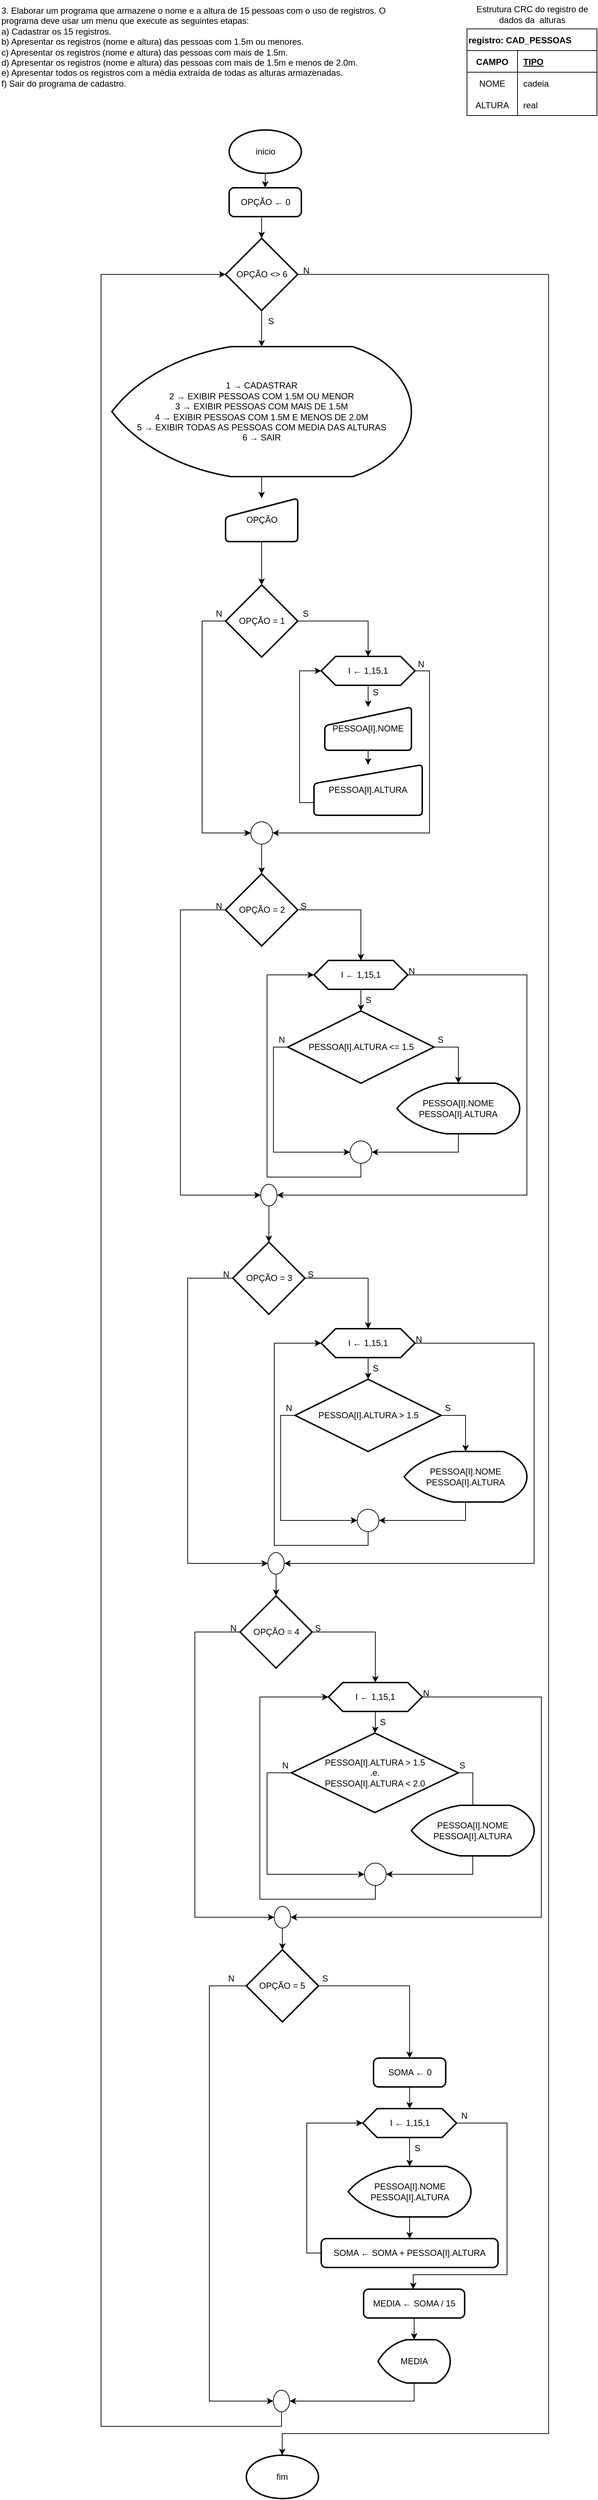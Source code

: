 <mxfile version="20.0.3"><diagram id="LJ9SAb0dNBI83WaKkTqZ" name="Página-1"><mxGraphModel dx="1262" dy="675" grid="1" gridSize="10" guides="1" tooltips="1" connect="1" arrows="1" fold="1" page="1" pageScale="1" pageWidth="827" pageHeight="1169" math="1" shadow="0"><root><mxCell id="0"/><mxCell id="1" parent="0"/><mxCell id="teIxPGMPW0-w3DGGr-jx-31" value="registro: CAD_PESSOAS" style="shape=table;startSize=30;container=1;collapsible=1;childLayout=tableLayout;fixedRows=1;rowLines=0;fontStyle=1;align=left;resizeLast=1;" parent="1" vertex="1"><mxGeometry x="647" y="40" width="180" height="120" as="geometry"/></mxCell><mxCell id="teIxPGMPW0-w3DGGr-jx-32" value="" style="shape=tableRow;horizontal=0;startSize=0;swimlaneHead=0;swimlaneBody=0;fillColor=none;collapsible=0;dropTarget=0;points=[[0,0.5],[1,0.5]];portConstraint=eastwest;top=0;left=0;right=0;bottom=1;" parent="teIxPGMPW0-w3DGGr-jx-31" vertex="1"><mxGeometry y="30" width="180" height="30" as="geometry"/></mxCell><mxCell id="teIxPGMPW0-w3DGGr-jx-33" value="CAMPO" style="shape=partialRectangle;connectable=0;fillColor=none;top=0;left=0;bottom=0;right=0;fontStyle=1;overflow=hidden;" parent="teIxPGMPW0-w3DGGr-jx-32" vertex="1"><mxGeometry width="70" height="30" as="geometry"><mxRectangle width="70" height="30" as="alternateBounds"/></mxGeometry></mxCell><mxCell id="teIxPGMPW0-w3DGGr-jx-34" value="TIPO" style="shape=partialRectangle;connectable=0;fillColor=none;top=0;left=0;bottom=0;right=0;align=left;spacingLeft=6;fontStyle=5;overflow=hidden;" parent="teIxPGMPW0-w3DGGr-jx-32" vertex="1"><mxGeometry x="70" width="110" height="30" as="geometry"><mxRectangle width="110" height="30" as="alternateBounds"/></mxGeometry></mxCell><mxCell id="teIxPGMPW0-w3DGGr-jx-35" value="" style="shape=tableRow;horizontal=0;startSize=0;swimlaneHead=0;swimlaneBody=0;fillColor=none;collapsible=0;dropTarget=0;points=[[0,0.5],[1,0.5]];portConstraint=eastwest;top=0;left=0;right=0;bottom=0;" parent="teIxPGMPW0-w3DGGr-jx-31" vertex="1"><mxGeometry y="60" width="180" height="30" as="geometry"/></mxCell><mxCell id="teIxPGMPW0-w3DGGr-jx-36" value="NOME" style="shape=partialRectangle;connectable=0;fillColor=none;top=0;left=0;bottom=0;right=0;editable=1;overflow=hidden;" parent="teIxPGMPW0-w3DGGr-jx-35" vertex="1"><mxGeometry width="70" height="30" as="geometry"><mxRectangle width="70" height="30" as="alternateBounds"/></mxGeometry></mxCell><mxCell id="teIxPGMPW0-w3DGGr-jx-37" value="cadeia" style="shape=partialRectangle;connectable=0;fillColor=none;top=0;left=0;bottom=0;right=0;align=left;spacingLeft=6;overflow=hidden;" parent="teIxPGMPW0-w3DGGr-jx-35" vertex="1"><mxGeometry x="70" width="110" height="30" as="geometry"><mxRectangle width="110" height="30" as="alternateBounds"/></mxGeometry></mxCell><mxCell id="teIxPGMPW0-w3DGGr-jx-38" value="" style="shape=tableRow;horizontal=0;startSize=0;swimlaneHead=0;swimlaneBody=0;fillColor=none;collapsible=0;dropTarget=0;points=[[0,0.5],[1,0.5]];portConstraint=eastwest;top=0;left=0;right=0;bottom=0;" parent="teIxPGMPW0-w3DGGr-jx-31" vertex="1"><mxGeometry y="90" width="180" height="30" as="geometry"/></mxCell><mxCell id="teIxPGMPW0-w3DGGr-jx-39" value="ALTURA" style="shape=partialRectangle;connectable=0;fillColor=none;top=0;left=0;bottom=0;right=0;editable=1;overflow=hidden;" parent="teIxPGMPW0-w3DGGr-jx-38" vertex="1"><mxGeometry width="70" height="30" as="geometry"><mxRectangle width="70" height="30" as="alternateBounds"/></mxGeometry></mxCell><mxCell id="teIxPGMPW0-w3DGGr-jx-40" value="real" style="shape=partialRectangle;connectable=0;fillColor=none;top=0;left=0;bottom=0;right=0;align=left;spacingLeft=6;overflow=hidden;" parent="teIxPGMPW0-w3DGGr-jx-38" vertex="1"><mxGeometry x="70" width="110" height="30" as="geometry"><mxRectangle width="110" height="30" as="alternateBounds"/></mxGeometry></mxCell><mxCell id="teIxPGMPW0-w3DGGr-jx-44" value="3. Elaborar um programa que armazene o nome e a altura de 15 pessoas com o uso de registros. O&lt;br&gt;programa deve usar um menu que execute as seguintes etapas:&lt;br&gt;a) Cadastrar os 15 registros.&lt;br&gt;b) Apresentar os registros (nome e altura) das pessoas com 1.5m ou menores.&lt;br&gt;c) Apresentar os registros (nome e altura) das pessoas com mais de 1.5m.&lt;br&gt;d) Apresentar os registros (nome e altura) das pessoas com mais de 1.5m e menos de 2.0m.&lt;br&gt;e) Apresentar todos os registros com a média extraída de todas as alturas armazenadas.&lt;br&gt;f) Sair do programa de cadastro." style="text;html=1;align=left;verticalAlign=middle;resizable=0;points=[];autosize=1;strokeColor=none;fillColor=none;" parent="1" vertex="1"><mxGeometry width="550" height="130" as="geometry"/></mxCell><mxCell id="teIxPGMPW0-w3DGGr-jx-45" value="fim" style="strokeWidth=2;html=1;shape=mxgraph.flowchart.start_1;whiteSpace=wrap;" parent="1" vertex="1"><mxGeometry x="341.25" y="3400" width="100" height="60" as="geometry"/></mxCell><mxCell id="teIxPGMPW0-w3DGGr-jx-133" value="" style="edgeStyle=orthogonalEdgeStyle;rounded=0;orthogonalLoop=1;jettySize=auto;html=1;" parent="1" source="teIxPGMPW0-w3DGGr-jx-46" target="teIxPGMPW0-w3DGGr-jx-132" edge="1"><mxGeometry relative="1" as="geometry"/></mxCell><mxCell id="teIxPGMPW0-w3DGGr-jx-46" value="inicio" style="strokeWidth=2;html=1;shape=mxgraph.flowchart.start_1;whiteSpace=wrap;" parent="1" vertex="1"><mxGeometry x="317.5" y="180" width="100" height="60" as="geometry"/></mxCell><mxCell id="teIxPGMPW0-w3DGGr-jx-50" value="" style="edgeStyle=orthogonalEdgeStyle;rounded=0;orthogonalLoop=1;jettySize=auto;html=1;" parent="1" source="teIxPGMPW0-w3DGGr-jx-47" target="teIxPGMPW0-w3DGGr-jx-49" edge="1"><mxGeometry relative="1" as="geometry"/></mxCell><mxCell id="teIxPGMPW0-w3DGGr-jx-145" style="edgeStyle=orthogonalEdgeStyle;rounded=0;orthogonalLoop=1;jettySize=auto;html=1;exitX=1;exitY=0.5;exitDx=0;exitDy=0;entryX=1;entryY=0.5;entryDx=0;entryDy=0;entryPerimeter=0;" parent="1" source="teIxPGMPW0-w3DGGr-jx-47" target="teIxPGMPW0-w3DGGr-jx-144" edge="1"><mxGeometry relative="1" as="geometry"/></mxCell><mxCell id="teIxPGMPW0-w3DGGr-jx-47" value="I ← 1,15,1" style="shape=hexagon;perimeter=hexagonPerimeter2;whiteSpace=wrap;html=1;fixedSize=1;strokeWidth=2;" parent="1" vertex="1"><mxGeometry x="445" y="909" width="130" height="40" as="geometry"/></mxCell><mxCell id="teIxPGMPW0-w3DGGr-jx-54" value="" style="edgeStyle=orthogonalEdgeStyle;rounded=0;orthogonalLoop=1;jettySize=auto;html=1;" parent="1" source="teIxPGMPW0-w3DGGr-jx-49" target="teIxPGMPW0-w3DGGr-jx-53" edge="1"><mxGeometry relative="1" as="geometry"/></mxCell><mxCell id="teIxPGMPW0-w3DGGr-jx-49" value="PESSOA[I].NOME" style="html=1;strokeWidth=2;shape=manualInput;whiteSpace=wrap;rounded=1;size=26;arcSize=11;" parent="1" vertex="1"><mxGeometry x="450" y="979" width="120" height="60" as="geometry"/></mxCell><mxCell id="teIxPGMPW0-w3DGGr-jx-51" value="S" style="text;html=1;align=center;verticalAlign=middle;resizable=0;points=[];autosize=1;strokeColor=none;fillColor=none;" parent="1" vertex="1"><mxGeometry x="505" y="944" width="30" height="30" as="geometry"/></mxCell><mxCell id="teIxPGMPW0-w3DGGr-jx-52" value="&lt;span class=&quot;fontstyle0&quot;&gt;Estrutura CRC do registro de&lt;br&gt;dados da&lt;/span&gt;&amp;nbsp; alturas" style="text;html=1;align=center;verticalAlign=middle;resizable=0;points=[];autosize=1;strokeColor=none;fillColor=none;" parent="1" vertex="1"><mxGeometry x="647" width="180" height="40" as="geometry"/></mxCell><mxCell id="lU_Yyd9kSBHqu7ctKC-S-3" style="edgeStyle=orthogonalEdgeStyle;rounded=0;orthogonalLoop=1;jettySize=auto;html=1;exitX=0;exitY=0.75;exitDx=0;exitDy=0;entryX=0;entryY=0.5;entryDx=0;entryDy=0;" parent="1" source="teIxPGMPW0-w3DGGr-jx-53" target="teIxPGMPW0-w3DGGr-jx-47" edge="1"><mxGeometry relative="1" as="geometry"/></mxCell><mxCell id="teIxPGMPW0-w3DGGr-jx-53" value="PESSOA[I].ALTURA" style="html=1;strokeWidth=2;shape=manualInput;whiteSpace=wrap;rounded=1;size=26;arcSize=11;" parent="1" vertex="1"><mxGeometry x="435" y="1059" width="150" height="70" as="geometry"/></mxCell><mxCell id="2sQ_vGjfRkfGGrrOUuY--8" style="edgeStyle=orthogonalEdgeStyle;rounded=0;orthogonalLoop=1;jettySize=auto;html=1;exitX=0.5;exitY=1;exitDx=0;exitDy=0;entryX=0.5;entryY=0;entryDx=0;entryDy=0;entryPerimeter=0;" parent="1" source="teIxPGMPW0-w3DGGr-jx-132" target="teIxPGMPW0-w3DGGr-jx-136" edge="1"><mxGeometry relative="1" as="geometry"/></mxCell><mxCell id="teIxPGMPW0-w3DGGr-jx-132" value="OPÇÃO ← 0" style="rounded=1;whiteSpace=wrap;html=1;absoluteArcSize=1;arcSize=14;strokeWidth=2;" parent="1" vertex="1"><mxGeometry x="317.5" y="260" width="100" height="40" as="geometry"/></mxCell><mxCell id="lU_Yyd9kSBHqu7ctKC-S-1" value="" style="edgeStyle=orthogonalEdgeStyle;rounded=0;orthogonalLoop=1;jettySize=auto;html=1;" parent="1" source="teIxPGMPW0-w3DGGr-jx-136" target="2sQ_vGjfRkfGGrrOUuY--1" edge="1"><mxGeometry relative="1" as="geometry"/></mxCell><mxCell id="lU_Yyd9kSBHqu7ctKC-S-96" style="edgeStyle=orthogonalEdgeStyle;rounded=0;orthogonalLoop=1;jettySize=auto;html=1;exitX=1;exitY=0.5;exitDx=0;exitDy=0;exitPerimeter=0;" parent="1" source="teIxPGMPW0-w3DGGr-jx-136" target="teIxPGMPW0-w3DGGr-jx-45" edge="1"><mxGeometry relative="1" as="geometry"><Array as="points"><mxPoint x="760" y="380"/><mxPoint x="760" y="3370"/><mxPoint x="391" y="3370"/></Array></mxGeometry></mxCell><mxCell id="teIxPGMPW0-w3DGGr-jx-136" value="OPÇÃO &amp;lt;&amp;gt; 6" style="strokeWidth=2;html=1;shape=mxgraph.flowchart.decision;whiteSpace=wrap;" parent="1" vertex="1"><mxGeometry x="312.5" y="330" width="100" height="100" as="geometry"/></mxCell><mxCell id="teIxPGMPW0-w3DGGr-jx-143" style="edgeStyle=orthogonalEdgeStyle;rounded=0;orthogonalLoop=1;jettySize=auto;html=1;exitX=1;exitY=0.5;exitDx=0;exitDy=0;exitPerimeter=0;entryX=0.5;entryY=0;entryDx=0;entryDy=0;" parent="1" source="teIxPGMPW0-w3DGGr-jx-138" target="teIxPGMPW0-w3DGGr-jx-47" edge="1"><mxGeometry relative="1" as="geometry"/></mxCell><mxCell id="teIxPGMPW0-w3DGGr-jx-146" style="edgeStyle=orthogonalEdgeStyle;rounded=0;orthogonalLoop=1;jettySize=auto;html=1;exitX=0;exitY=0.5;exitDx=0;exitDy=0;exitPerimeter=0;entryX=0;entryY=0.5;entryDx=0;entryDy=0;entryPerimeter=0;" parent="1" source="teIxPGMPW0-w3DGGr-jx-138" target="teIxPGMPW0-w3DGGr-jx-144" edge="1"><mxGeometry relative="1" as="geometry"><Array as="points"><mxPoint x="280" y="860"/><mxPoint x="280" y="1154"/></Array></mxGeometry></mxCell><mxCell id="teIxPGMPW0-w3DGGr-jx-138" value="OPÇÃO = 1" style="strokeWidth=2;html=1;shape=mxgraph.flowchart.decision;whiteSpace=wrap;" parent="1" vertex="1"><mxGeometry x="312.5" y="810" width="100" height="100" as="geometry"/></mxCell><mxCell id="teIxPGMPW0-w3DGGr-jx-140" value="S" style="text;html=1;align=center;verticalAlign=middle;resizable=0;points=[];autosize=1;strokeColor=none;fillColor=none;" parent="1" vertex="1"><mxGeometry x="360" y="430" width="30" height="30" as="geometry"/></mxCell><mxCell id="lU_Yyd9kSBHqu7ctKC-S-4" value="" style="edgeStyle=orthogonalEdgeStyle;rounded=0;orthogonalLoop=1;jettySize=auto;html=1;" parent="1" source="teIxPGMPW0-w3DGGr-jx-144" target="teIxPGMPW0-w3DGGr-jx-148" edge="1"><mxGeometry relative="1" as="geometry"/></mxCell><mxCell id="teIxPGMPW0-w3DGGr-jx-144" value="" style="verticalLabelPosition=bottom;verticalAlign=top;html=1;shape=mxgraph.flowchart.on-page_reference;" parent="1" vertex="1"><mxGeometry x="347.5" y="1138" width="30" height="31" as="geometry"/></mxCell><mxCell id="teIxPGMPW0-w3DGGr-jx-147" value="N" style="text;html=1;align=center;verticalAlign=middle;resizable=0;points=[];autosize=1;strokeColor=none;fillColor=none;" parent="1" vertex="1"><mxGeometry x="567.5" y="905" width="30" height="30" as="geometry"/></mxCell><mxCell id="lU_Yyd9kSBHqu7ctKC-S-6" style="edgeStyle=orthogonalEdgeStyle;rounded=0;orthogonalLoop=1;jettySize=auto;html=1;exitX=1;exitY=0.5;exitDx=0;exitDy=0;exitPerimeter=0;entryX=0.5;entryY=0;entryDx=0;entryDy=0;" parent="1" source="teIxPGMPW0-w3DGGr-jx-148" target="lU_Yyd9kSBHqu7ctKC-S-5" edge="1"><mxGeometry relative="1" as="geometry"/></mxCell><mxCell id="lU_Yyd9kSBHqu7ctKC-S-20" style="edgeStyle=orthogonalEdgeStyle;rounded=0;orthogonalLoop=1;jettySize=auto;html=1;exitX=0;exitY=0.5;exitDx=0;exitDy=0;exitPerimeter=0;entryX=0;entryY=0.5;entryDx=0;entryDy=0;entryPerimeter=0;" parent="1" source="teIxPGMPW0-w3DGGr-jx-148" target="lU_Yyd9kSBHqu7ctKC-S-19" edge="1"><mxGeometry relative="1" as="geometry"><Array as="points"><mxPoint x="250" y="1260"/><mxPoint x="250" y="1655"/></Array></mxGeometry></mxCell><mxCell id="teIxPGMPW0-w3DGGr-jx-148" value="OPÇÃO = 2" style="strokeWidth=2;html=1;shape=mxgraph.flowchart.decision;whiteSpace=wrap;" parent="1" vertex="1"><mxGeometry x="312.5" y="1210" width="100" height="100" as="geometry"/></mxCell><mxCell id="teIxPGMPW0-w3DGGr-jx-155" value="S" style="text;html=1;align=center;verticalAlign=middle;resizable=0;points=[];autosize=1;strokeColor=none;fillColor=none;" parent="1" vertex="1"><mxGeometry x="405" y="1240" width="30" height="30" as="geometry"/></mxCell><mxCell id="teIxPGMPW0-w3DGGr-jx-157" value="S" style="text;html=1;align=center;verticalAlign=middle;resizable=0;points=[];autosize=1;strokeColor=none;fillColor=none;" parent="1" vertex="1"><mxGeometry x="407.5" y="835" width="30" height="30" as="geometry"/></mxCell><mxCell id="teIxPGMPW0-w3DGGr-jx-158" value="N" style="text;html=1;align=center;verticalAlign=middle;resizable=0;points=[];autosize=1;strokeColor=none;fillColor=none;" parent="1" vertex="1"><mxGeometry x="287.5" y="835" width="30" height="30" as="geometry"/></mxCell><mxCell id="teIxPGMPW0-w3DGGr-jx-159" value="N" style="text;html=1;align=center;verticalAlign=middle;resizable=0;points=[];autosize=1;strokeColor=none;fillColor=none;" parent="1" vertex="1"><mxGeometry x="408.75" y="360" width="30" height="30" as="geometry"/></mxCell><mxCell id="lU_Yyd9kSBHqu7ctKC-S-2" value="" style="edgeStyle=orthogonalEdgeStyle;rounded=0;orthogonalLoop=1;jettySize=auto;html=1;" parent="1" source="2sQ_vGjfRkfGGrrOUuY--1" target="2sQ_vGjfRkfGGrrOUuY--2" edge="1"><mxGeometry relative="1" as="geometry"/></mxCell><mxCell id="2sQ_vGjfRkfGGrrOUuY--1" value="&lt;div&gt;1 → CADASTRAR&lt;/div&gt;&lt;div&gt;2 → EXIBIR PESSOAS COM 1.5M OU MENOR&lt;br&gt;&lt;/div&gt;&lt;div&gt;3 → EXIBIR PESSOAS COM MAIS DE 1.5M&lt;br&gt;&lt;/div&gt;&lt;div&gt;4 → EXIBIR PESSOAS COM 1.5M E MENOS DE 2.0M&lt;br&gt;&lt;/div&gt;&lt;div&gt;5 → EXIBIR TODAS AS PESSOAS COM MEDIA DAS ALTURAS&lt;/div&gt;&lt;div&gt;6 → SAIR&lt;br&gt;&lt;/div&gt;" style="strokeWidth=2;html=1;shape=mxgraph.flowchart.display;whiteSpace=wrap;" parent="1" vertex="1"><mxGeometry x="155" y="480" width="415" height="180" as="geometry"/></mxCell><mxCell id="2sQ_vGjfRkfGGrrOUuY--3" value="" style="edgeStyle=orthogonalEdgeStyle;rounded=0;orthogonalLoop=1;jettySize=auto;html=1;" parent="1" source="2sQ_vGjfRkfGGrrOUuY--2" target="teIxPGMPW0-w3DGGr-jx-138" edge="1"><mxGeometry relative="1" as="geometry"/></mxCell><mxCell id="2sQ_vGjfRkfGGrrOUuY--2" value="OPÇÃO" style="html=1;strokeWidth=2;shape=manualInput;whiteSpace=wrap;rounded=1;size=26;arcSize=11;" parent="1" vertex="1"><mxGeometry x="312.5" y="690" width="100" height="60" as="geometry"/></mxCell><mxCell id="lU_Yyd9kSBHqu7ctKC-S-8" value="" style="edgeStyle=orthogonalEdgeStyle;rounded=0;orthogonalLoop=1;jettySize=auto;html=1;" parent="1" source="lU_Yyd9kSBHqu7ctKC-S-5" target="lU_Yyd9kSBHqu7ctKC-S-7" edge="1"><mxGeometry relative="1" as="geometry"/></mxCell><mxCell id="lU_Yyd9kSBHqu7ctKC-S-21" style="edgeStyle=orthogonalEdgeStyle;rounded=0;orthogonalLoop=1;jettySize=auto;html=1;exitX=1;exitY=0.5;exitDx=0;exitDy=0;entryX=1;entryY=0.5;entryDx=0;entryDy=0;entryPerimeter=0;" parent="1" source="lU_Yyd9kSBHqu7ctKC-S-5" target="lU_Yyd9kSBHqu7ctKC-S-19" edge="1"><mxGeometry relative="1" as="geometry"><Array as="points"><mxPoint x="730" y="1350"/><mxPoint x="730" y="1655"/></Array></mxGeometry></mxCell><mxCell id="lU_Yyd9kSBHqu7ctKC-S-5" value="I ← 1,15,1" style="shape=hexagon;perimeter=hexagonPerimeter2;whiteSpace=wrap;html=1;fixedSize=1;strokeWidth=2;" parent="1" vertex="1"><mxGeometry x="435" y="1330" width="130" height="40" as="geometry"/></mxCell><mxCell id="lU_Yyd9kSBHqu7ctKC-S-10" style="edgeStyle=orthogonalEdgeStyle;rounded=0;orthogonalLoop=1;jettySize=auto;html=1;exitX=1;exitY=0.5;exitDx=0;exitDy=0;exitPerimeter=0;" parent="1" source="lU_Yyd9kSBHqu7ctKC-S-7" target="lU_Yyd9kSBHqu7ctKC-S-9" edge="1"><mxGeometry relative="1" as="geometry"/></mxCell><mxCell id="lU_Yyd9kSBHqu7ctKC-S-14" style="edgeStyle=orthogonalEdgeStyle;rounded=0;orthogonalLoop=1;jettySize=auto;html=1;exitX=0;exitY=0.5;exitDx=0;exitDy=0;exitPerimeter=0;entryX=0;entryY=0.5;entryDx=0;entryDy=0;entryPerimeter=0;" parent="1" source="lU_Yyd9kSBHqu7ctKC-S-7" target="lU_Yyd9kSBHqu7ctKC-S-12" edge="1"><mxGeometry relative="1" as="geometry"/></mxCell><mxCell id="lU_Yyd9kSBHqu7ctKC-S-7" value="&lt;div&gt;PESSOA[I].ALTURA &amp;lt;= 1.5&lt;/div&gt;" style="strokeWidth=2;html=1;shape=mxgraph.flowchart.decision;whiteSpace=wrap;" parent="1" vertex="1"><mxGeometry x="398.75" y="1400" width="202.5" height="100" as="geometry"/></mxCell><mxCell id="lU_Yyd9kSBHqu7ctKC-S-13" style="edgeStyle=orthogonalEdgeStyle;rounded=0;orthogonalLoop=1;jettySize=auto;html=1;exitX=0.5;exitY=1;exitDx=0;exitDy=0;exitPerimeter=0;entryX=1;entryY=0.5;entryDx=0;entryDy=0;entryPerimeter=0;" parent="1" source="lU_Yyd9kSBHqu7ctKC-S-9" target="lU_Yyd9kSBHqu7ctKC-S-12" edge="1"><mxGeometry relative="1" as="geometry"/></mxCell><mxCell id="lU_Yyd9kSBHqu7ctKC-S-9" value="&lt;div&gt;PESSOA[I].NOME&lt;/div&gt;PESSOA[I].ALTURA" style="strokeWidth=2;html=1;shape=mxgraph.flowchart.display;whiteSpace=wrap;" parent="1" vertex="1"><mxGeometry x="550" y="1500" width="170" height="70" as="geometry"/></mxCell><mxCell id="lU_Yyd9kSBHqu7ctKC-S-11" value="S" style="text;html=1;align=center;verticalAlign=middle;resizable=0;points=[];autosize=1;strokeColor=none;fillColor=none;" parent="1" vertex="1"><mxGeometry x="495" y="1370" width="30" height="30" as="geometry"/></mxCell><mxCell id="lU_Yyd9kSBHqu7ctKC-S-18" style="edgeStyle=orthogonalEdgeStyle;rounded=0;orthogonalLoop=1;jettySize=auto;html=1;exitX=0.5;exitY=1;exitDx=0;exitDy=0;exitPerimeter=0;entryX=0;entryY=0.5;entryDx=0;entryDy=0;" parent="1" source="lU_Yyd9kSBHqu7ctKC-S-12" target="lU_Yyd9kSBHqu7ctKC-S-5" edge="1"><mxGeometry relative="1" as="geometry"><Array as="points"><mxPoint x="500" y="1630"/><mxPoint x="370" y="1630"/><mxPoint x="370" y="1350"/></Array></mxGeometry></mxCell><mxCell id="lU_Yyd9kSBHqu7ctKC-S-12" value="" style="verticalLabelPosition=bottom;verticalAlign=top;html=1;shape=mxgraph.flowchart.on-page_reference;" parent="1" vertex="1"><mxGeometry x="485" y="1580" width="30" height="31" as="geometry"/></mxCell><mxCell id="lU_Yyd9kSBHqu7ctKC-S-16" value="N" style="text;html=1;align=center;verticalAlign=middle;resizable=0;points=[];autosize=1;strokeColor=none;fillColor=none;" parent="1" vertex="1"><mxGeometry x="375" y="1425" width="30" height="30" as="geometry"/></mxCell><mxCell id="lU_Yyd9kSBHqu7ctKC-S-17" value="S" style="text;html=1;align=center;verticalAlign=middle;resizable=0;points=[];autosize=1;strokeColor=none;fillColor=none;" parent="1" vertex="1"><mxGeometry x="595" y="1425" width="30" height="30" as="geometry"/></mxCell><mxCell id="lU_Yyd9kSBHqu7ctKC-S-45" value="" style="edgeStyle=orthogonalEdgeStyle;rounded=0;orthogonalLoop=1;jettySize=auto;html=1;" parent="1" source="lU_Yyd9kSBHqu7ctKC-S-19" target="lU_Yyd9kSBHqu7ctKC-S-27" edge="1"><mxGeometry relative="1" as="geometry"/></mxCell><mxCell id="lU_Yyd9kSBHqu7ctKC-S-19" value="" style="verticalLabelPosition=bottom;verticalAlign=top;html=1;shape=mxgraph.flowchart.on-page_reference;" parent="1" vertex="1"><mxGeometry x="361.25" y="1640" width="22.5" height="30" as="geometry"/></mxCell><mxCell id="lU_Yyd9kSBHqu7ctKC-S-22" value="N" style="text;html=1;align=center;verticalAlign=middle;resizable=0;points=[];autosize=1;strokeColor=none;fillColor=none;" parent="1" vertex="1"><mxGeometry x="287.5" y="1240" width="30" height="30" as="geometry"/></mxCell><mxCell id="lU_Yyd9kSBHqu7ctKC-S-24" value="N" style="text;html=1;align=center;verticalAlign=middle;resizable=0;points=[];autosize=1;strokeColor=none;fillColor=none;" parent="1" vertex="1"><mxGeometry x="555" y="1330" width="30" height="30" as="geometry"/></mxCell><mxCell id="lU_Yyd9kSBHqu7ctKC-S-25" style="edgeStyle=orthogonalEdgeStyle;rounded=0;orthogonalLoop=1;jettySize=auto;html=1;exitX=1;exitY=0.5;exitDx=0;exitDy=0;exitPerimeter=0;entryX=0.5;entryY=0;entryDx=0;entryDy=0;" parent="1" source="lU_Yyd9kSBHqu7ctKC-S-27" target="lU_Yyd9kSBHqu7ctKC-S-31" edge="1"><mxGeometry relative="1" as="geometry"/></mxCell><mxCell id="lU_Yyd9kSBHqu7ctKC-S-26" style="edgeStyle=orthogonalEdgeStyle;rounded=0;orthogonalLoop=1;jettySize=auto;html=1;exitX=0;exitY=0.5;exitDx=0;exitDy=0;exitPerimeter=0;entryX=0;entryY=0.5;entryDx=0;entryDy=0;entryPerimeter=0;" parent="1" source="lU_Yyd9kSBHqu7ctKC-S-27" target="lU_Yyd9kSBHqu7ctKC-S-42" edge="1"><mxGeometry relative="1" as="geometry"><Array as="points"><mxPoint x="260" y="1770"/><mxPoint x="260" y="2165"/></Array></mxGeometry></mxCell><mxCell id="lU_Yyd9kSBHqu7ctKC-S-27" value="OPÇÃO = 3" style="strokeWidth=2;html=1;shape=mxgraph.flowchart.decision;whiteSpace=wrap;" parent="1" vertex="1"><mxGeometry x="322.5" y="1720" width="100" height="100" as="geometry"/></mxCell><mxCell id="lU_Yyd9kSBHqu7ctKC-S-28" value="S" style="text;html=1;align=center;verticalAlign=middle;resizable=0;points=[];autosize=1;strokeColor=none;fillColor=none;" parent="1" vertex="1"><mxGeometry x="415" y="1750" width="30" height="30" as="geometry"/></mxCell><mxCell id="lU_Yyd9kSBHqu7ctKC-S-29" value="" style="edgeStyle=orthogonalEdgeStyle;rounded=0;orthogonalLoop=1;jettySize=auto;html=1;" parent="1" source="lU_Yyd9kSBHqu7ctKC-S-31" target="lU_Yyd9kSBHqu7ctKC-S-34" edge="1"><mxGeometry relative="1" as="geometry"/></mxCell><mxCell id="lU_Yyd9kSBHqu7ctKC-S-30" style="edgeStyle=orthogonalEdgeStyle;rounded=0;orthogonalLoop=1;jettySize=auto;html=1;exitX=1;exitY=0.5;exitDx=0;exitDy=0;entryX=1;entryY=0.5;entryDx=0;entryDy=0;entryPerimeter=0;" parent="1" source="lU_Yyd9kSBHqu7ctKC-S-31" target="lU_Yyd9kSBHqu7ctKC-S-42" edge="1"><mxGeometry relative="1" as="geometry"><Array as="points"><mxPoint x="740" y="1860"/><mxPoint x="740" y="2165"/></Array></mxGeometry></mxCell><mxCell id="lU_Yyd9kSBHqu7ctKC-S-31" value="I ← 1,15,1" style="shape=hexagon;perimeter=hexagonPerimeter2;whiteSpace=wrap;html=1;fixedSize=1;strokeWidth=2;" parent="1" vertex="1"><mxGeometry x="445" y="1840" width="130" height="40" as="geometry"/></mxCell><mxCell id="lU_Yyd9kSBHqu7ctKC-S-32" style="edgeStyle=orthogonalEdgeStyle;rounded=0;orthogonalLoop=1;jettySize=auto;html=1;exitX=1;exitY=0.5;exitDx=0;exitDy=0;exitPerimeter=0;" parent="1" source="lU_Yyd9kSBHqu7ctKC-S-34" target="lU_Yyd9kSBHqu7ctKC-S-36" edge="1"><mxGeometry relative="1" as="geometry"/></mxCell><mxCell id="lU_Yyd9kSBHqu7ctKC-S-33" style="edgeStyle=orthogonalEdgeStyle;rounded=0;orthogonalLoop=1;jettySize=auto;html=1;exitX=0;exitY=0.5;exitDx=0;exitDy=0;exitPerimeter=0;entryX=0;entryY=0.5;entryDx=0;entryDy=0;entryPerimeter=0;" parent="1" source="lU_Yyd9kSBHqu7ctKC-S-34" target="lU_Yyd9kSBHqu7ctKC-S-39" edge="1"><mxGeometry relative="1" as="geometry"/></mxCell><mxCell id="lU_Yyd9kSBHqu7ctKC-S-34" value="&lt;div&gt;PESSOA[I].ALTURA &amp;gt; 1.5&lt;/div&gt;" style="strokeWidth=2;html=1;shape=mxgraph.flowchart.decision;whiteSpace=wrap;" parent="1" vertex="1"><mxGeometry x="408.75" y="1910" width="202.5" height="100" as="geometry"/></mxCell><mxCell id="lU_Yyd9kSBHqu7ctKC-S-35" style="edgeStyle=orthogonalEdgeStyle;rounded=0;orthogonalLoop=1;jettySize=auto;html=1;exitX=0.5;exitY=1;exitDx=0;exitDy=0;exitPerimeter=0;entryX=1;entryY=0.5;entryDx=0;entryDy=0;entryPerimeter=0;" parent="1" source="lU_Yyd9kSBHqu7ctKC-S-36" target="lU_Yyd9kSBHqu7ctKC-S-39" edge="1"><mxGeometry relative="1" as="geometry"/></mxCell><mxCell id="lU_Yyd9kSBHqu7ctKC-S-36" value="&lt;div&gt;PESSOA[I].NOME&lt;/div&gt;PESSOA[I].ALTURA" style="strokeWidth=2;html=1;shape=mxgraph.flowchart.display;whiteSpace=wrap;" parent="1" vertex="1"><mxGeometry x="560" y="2010" width="170" height="70" as="geometry"/></mxCell><mxCell id="lU_Yyd9kSBHqu7ctKC-S-37" value="S" style="text;html=1;align=center;verticalAlign=middle;resizable=0;points=[];autosize=1;strokeColor=none;fillColor=none;" parent="1" vertex="1"><mxGeometry x="505" y="1880" width="30" height="30" as="geometry"/></mxCell><mxCell id="lU_Yyd9kSBHqu7ctKC-S-38" style="edgeStyle=orthogonalEdgeStyle;rounded=0;orthogonalLoop=1;jettySize=auto;html=1;exitX=0.5;exitY=1;exitDx=0;exitDy=0;exitPerimeter=0;entryX=0;entryY=0.5;entryDx=0;entryDy=0;" parent="1" source="lU_Yyd9kSBHqu7ctKC-S-39" target="lU_Yyd9kSBHqu7ctKC-S-31" edge="1"><mxGeometry relative="1" as="geometry"><Array as="points"><mxPoint x="510" y="2140"/><mxPoint x="380" y="2140"/><mxPoint x="380" y="1860"/></Array></mxGeometry></mxCell><mxCell id="lU_Yyd9kSBHqu7ctKC-S-39" value="" style="verticalLabelPosition=bottom;verticalAlign=top;html=1;shape=mxgraph.flowchart.on-page_reference;" parent="1" vertex="1"><mxGeometry x="495" y="2090" width="30" height="31" as="geometry"/></mxCell><mxCell id="lU_Yyd9kSBHqu7ctKC-S-40" value="N" style="text;html=1;align=center;verticalAlign=middle;resizable=0;points=[];autosize=1;strokeColor=none;fillColor=none;" parent="1" vertex="1"><mxGeometry x="385" y="1935" width="30" height="30" as="geometry"/></mxCell><mxCell id="lU_Yyd9kSBHqu7ctKC-S-41" value="S" style="text;html=1;align=center;verticalAlign=middle;resizable=0;points=[];autosize=1;strokeColor=none;fillColor=none;" parent="1" vertex="1"><mxGeometry x="605" y="1935" width="30" height="30" as="geometry"/></mxCell><mxCell id="lU_Yyd9kSBHqu7ctKC-S-68" value="" style="edgeStyle=orthogonalEdgeStyle;rounded=0;orthogonalLoop=1;jettySize=auto;html=1;" parent="1" source="lU_Yyd9kSBHqu7ctKC-S-42" target="lU_Yyd9kSBHqu7ctKC-S-49" edge="1"><mxGeometry relative="1" as="geometry"/></mxCell><mxCell id="lU_Yyd9kSBHqu7ctKC-S-42" value="" style="verticalLabelPosition=bottom;verticalAlign=top;html=1;shape=mxgraph.flowchart.on-page_reference;" parent="1" vertex="1"><mxGeometry x="371.25" y="2150" width="22.5" height="30" as="geometry"/></mxCell><mxCell id="lU_Yyd9kSBHqu7ctKC-S-43" value="N" style="text;html=1;align=center;verticalAlign=middle;resizable=0;points=[];autosize=1;strokeColor=none;fillColor=none;" parent="1" vertex="1"><mxGeometry x="297.5" y="1750" width="30" height="30" as="geometry"/></mxCell><mxCell id="lU_Yyd9kSBHqu7ctKC-S-44" value="N" style="text;html=1;align=center;verticalAlign=middle;resizable=0;points=[];autosize=1;strokeColor=none;fillColor=none;" parent="1" vertex="1"><mxGeometry x="565" y="1840" width="30" height="30" as="geometry"/></mxCell><mxCell id="lU_Yyd9kSBHqu7ctKC-S-47" style="edgeStyle=orthogonalEdgeStyle;rounded=0;orthogonalLoop=1;jettySize=auto;html=1;exitX=1;exitY=0.5;exitDx=0;exitDy=0;exitPerimeter=0;entryX=0.5;entryY=0;entryDx=0;entryDy=0;" parent="1" source="lU_Yyd9kSBHqu7ctKC-S-49" target="lU_Yyd9kSBHqu7ctKC-S-53" edge="1"><mxGeometry relative="1" as="geometry"/></mxCell><mxCell id="lU_Yyd9kSBHqu7ctKC-S-48" style="edgeStyle=orthogonalEdgeStyle;rounded=0;orthogonalLoop=1;jettySize=auto;html=1;exitX=0;exitY=0.5;exitDx=0;exitDy=0;exitPerimeter=0;entryX=0;entryY=0.5;entryDx=0;entryDy=0;entryPerimeter=0;" parent="1" source="lU_Yyd9kSBHqu7ctKC-S-49" target="lU_Yyd9kSBHqu7ctKC-S-64" edge="1"><mxGeometry relative="1" as="geometry"><Array as="points"><mxPoint x="270" y="2260"/><mxPoint x="270" y="2655"/></Array></mxGeometry></mxCell><mxCell id="lU_Yyd9kSBHqu7ctKC-S-49" value="OPÇÃO = 4" style="strokeWidth=2;html=1;shape=mxgraph.flowchart.decision;whiteSpace=wrap;" parent="1" vertex="1"><mxGeometry x="332.5" y="2210" width="100" height="100" as="geometry"/></mxCell><mxCell id="lU_Yyd9kSBHqu7ctKC-S-50" value="S" style="text;html=1;align=center;verticalAlign=middle;resizable=0;points=[];autosize=1;strokeColor=none;fillColor=none;" parent="1" vertex="1"><mxGeometry x="425" y="2240" width="30" height="30" as="geometry"/></mxCell><mxCell id="lU_Yyd9kSBHqu7ctKC-S-51" value="" style="edgeStyle=orthogonalEdgeStyle;rounded=0;orthogonalLoop=1;jettySize=auto;html=1;" parent="1" source="lU_Yyd9kSBHqu7ctKC-S-53" target="lU_Yyd9kSBHqu7ctKC-S-56" edge="1"><mxGeometry relative="1" as="geometry"/></mxCell><mxCell id="lU_Yyd9kSBHqu7ctKC-S-52" style="edgeStyle=orthogonalEdgeStyle;rounded=0;orthogonalLoop=1;jettySize=auto;html=1;exitX=1;exitY=0.5;exitDx=0;exitDy=0;entryX=1;entryY=0.5;entryDx=0;entryDy=0;entryPerimeter=0;" parent="1" source="lU_Yyd9kSBHqu7ctKC-S-53" target="lU_Yyd9kSBHqu7ctKC-S-64" edge="1"><mxGeometry relative="1" as="geometry"><Array as="points"><mxPoint x="750" y="2350"/><mxPoint x="750" y="2655"/></Array></mxGeometry></mxCell><mxCell id="lU_Yyd9kSBHqu7ctKC-S-53" value="I ← 1,15,1" style="shape=hexagon;perimeter=hexagonPerimeter2;whiteSpace=wrap;html=1;fixedSize=1;strokeWidth=2;" parent="1" vertex="1"><mxGeometry x="455" y="2330" width="130" height="40" as="geometry"/></mxCell><mxCell id="lU_Yyd9kSBHqu7ctKC-S-54" style="edgeStyle=orthogonalEdgeStyle;rounded=0;orthogonalLoop=1;jettySize=auto;html=1;exitX=1;exitY=0.5;exitDx=0;exitDy=0;exitPerimeter=0;" parent="1" source="lU_Yyd9kSBHqu7ctKC-S-56" target="lU_Yyd9kSBHqu7ctKC-S-58" edge="1"><mxGeometry relative="1" as="geometry"/></mxCell><mxCell id="lU_Yyd9kSBHqu7ctKC-S-55" style="edgeStyle=orthogonalEdgeStyle;rounded=0;orthogonalLoop=1;jettySize=auto;html=1;exitX=0;exitY=0.5;exitDx=0;exitDy=0;exitPerimeter=0;entryX=0;entryY=0.5;entryDx=0;entryDy=0;entryPerimeter=0;" parent="1" source="lU_Yyd9kSBHqu7ctKC-S-56" target="lU_Yyd9kSBHqu7ctKC-S-61" edge="1"><mxGeometry relative="1" as="geometry"><Array as="points"><mxPoint x="370" y="2455"/><mxPoint x="370" y="2596"/></Array></mxGeometry></mxCell><mxCell id="lU_Yyd9kSBHqu7ctKC-S-56" value="&lt;div&gt;PESSOA[I].ALTURA &amp;gt; 1.5&lt;/div&gt;&lt;div&gt;.e.&lt;/div&gt;&lt;div&gt;&lt;div&gt;PESSOA[I].ALTURA &amp;lt; 2.0&lt;br&gt;&lt;/div&gt;&lt;/div&gt;" style="strokeWidth=2;html=1;shape=mxgraph.flowchart.decision;whiteSpace=wrap;" parent="1" vertex="1"><mxGeometry x="403.75" y="2400" width="231.25" height="110" as="geometry"/></mxCell><mxCell id="lU_Yyd9kSBHqu7ctKC-S-57" style="edgeStyle=orthogonalEdgeStyle;rounded=0;orthogonalLoop=1;jettySize=auto;html=1;exitX=0.5;exitY=1;exitDx=0;exitDy=0;exitPerimeter=0;entryX=1;entryY=0.5;entryDx=0;entryDy=0;entryPerimeter=0;" parent="1" source="lU_Yyd9kSBHqu7ctKC-S-58" target="lU_Yyd9kSBHqu7ctKC-S-61" edge="1"><mxGeometry relative="1" as="geometry"/></mxCell><mxCell id="lU_Yyd9kSBHqu7ctKC-S-58" value="&lt;div&gt;PESSOA[I].NOME&lt;/div&gt;PESSOA[I].ALTURA" style="strokeWidth=2;html=1;shape=mxgraph.flowchart.display;whiteSpace=wrap;" parent="1" vertex="1"><mxGeometry x="570" y="2500" width="170" height="70" as="geometry"/></mxCell><mxCell id="lU_Yyd9kSBHqu7ctKC-S-59" value="S" style="text;html=1;align=center;verticalAlign=middle;resizable=0;points=[];autosize=1;strokeColor=none;fillColor=none;" parent="1" vertex="1"><mxGeometry x="515" y="2370" width="30" height="30" as="geometry"/></mxCell><mxCell id="lU_Yyd9kSBHqu7ctKC-S-60" style="edgeStyle=orthogonalEdgeStyle;rounded=0;orthogonalLoop=1;jettySize=auto;html=1;exitX=0.5;exitY=1;exitDx=0;exitDy=0;exitPerimeter=0;entryX=0;entryY=0.5;entryDx=0;entryDy=0;" parent="1" source="lU_Yyd9kSBHqu7ctKC-S-61" target="lU_Yyd9kSBHqu7ctKC-S-53" edge="1"><mxGeometry relative="1" as="geometry"><Array as="points"><mxPoint x="520" y="2630"/><mxPoint x="360" y="2630"/><mxPoint x="360" y="2350"/></Array></mxGeometry></mxCell><mxCell id="lU_Yyd9kSBHqu7ctKC-S-61" value="" style="verticalLabelPosition=bottom;verticalAlign=top;html=1;shape=mxgraph.flowchart.on-page_reference;" parent="1" vertex="1"><mxGeometry x="505" y="2580" width="30" height="31" as="geometry"/></mxCell><mxCell id="lU_Yyd9kSBHqu7ctKC-S-62" value="N" style="text;html=1;align=center;verticalAlign=middle;resizable=0;points=[];autosize=1;strokeColor=none;fillColor=none;" parent="1" vertex="1"><mxGeometry x="380" y="2430" width="30" height="30" as="geometry"/></mxCell><mxCell id="lU_Yyd9kSBHqu7ctKC-S-63" value="S" style="text;html=1;align=center;verticalAlign=middle;resizable=0;points=[];autosize=1;strokeColor=none;fillColor=none;" parent="1" vertex="1"><mxGeometry x="625" y="2430" width="30" height="30" as="geometry"/></mxCell><mxCell id="lU_Yyd9kSBHqu7ctKC-S-70" value="" style="edgeStyle=orthogonalEdgeStyle;rounded=0;orthogonalLoop=1;jettySize=auto;html=1;" parent="1" source="lU_Yyd9kSBHqu7ctKC-S-64" target="lU_Yyd9kSBHqu7ctKC-S-69" edge="1"><mxGeometry relative="1" as="geometry"/></mxCell><mxCell id="lU_Yyd9kSBHqu7ctKC-S-64" value="" style="verticalLabelPosition=bottom;verticalAlign=top;html=1;shape=mxgraph.flowchart.on-page_reference;" parent="1" vertex="1"><mxGeometry x="380" y="2640" width="22.5" height="30" as="geometry"/></mxCell><mxCell id="lU_Yyd9kSBHqu7ctKC-S-65" value="N" style="text;html=1;align=center;verticalAlign=middle;resizable=0;points=[];autosize=1;strokeColor=none;fillColor=none;" parent="1" vertex="1"><mxGeometry x="307.5" y="2240" width="30" height="30" as="geometry"/></mxCell><mxCell id="lU_Yyd9kSBHqu7ctKC-S-66" value="N" style="text;html=1;align=center;verticalAlign=middle;resizable=0;points=[];autosize=1;strokeColor=none;fillColor=none;" parent="1" vertex="1"><mxGeometry x="575" y="2330" width="30" height="30" as="geometry"/></mxCell><mxCell id="lU_Yyd9kSBHqu7ctKC-S-83" style="edgeStyle=orthogonalEdgeStyle;rounded=0;orthogonalLoop=1;jettySize=auto;html=1;exitX=1;exitY=0.5;exitDx=0;exitDy=0;exitPerimeter=0;" parent="1" source="lU_Yyd9kSBHqu7ctKC-S-69" target="lU_Yyd9kSBHqu7ctKC-S-71" edge="1"><mxGeometry relative="1" as="geometry"/></mxCell><mxCell id="lU_Yyd9kSBHqu7ctKC-S-88" style="edgeStyle=orthogonalEdgeStyle;rounded=0;orthogonalLoop=1;jettySize=auto;html=1;exitX=0;exitY=0.5;exitDx=0;exitDy=0;exitPerimeter=0;entryX=0;entryY=0.5;entryDx=0;entryDy=0;entryPerimeter=0;" parent="1" source="lU_Yyd9kSBHqu7ctKC-S-69" target="lU_Yyd9kSBHqu7ctKC-S-85" edge="1"><mxGeometry relative="1" as="geometry"><Array as="points"><mxPoint x="290" y="2750"/><mxPoint x="290" y="3325"/></Array></mxGeometry></mxCell><mxCell id="lU_Yyd9kSBHqu7ctKC-S-69" value="OPÇÃO = 5" style="strokeWidth=2;html=1;shape=mxgraph.flowchart.decision;whiteSpace=wrap;" parent="1" vertex="1"><mxGeometry x="341.25" y="2700" width="100" height="100" as="geometry"/></mxCell><mxCell id="lU_Yyd9kSBHqu7ctKC-S-73" value="" style="edgeStyle=orthogonalEdgeStyle;rounded=0;orthogonalLoop=1;jettySize=auto;html=1;" parent="1" source="lU_Yyd9kSBHqu7ctKC-S-71" target="lU_Yyd9kSBHqu7ctKC-S-72" edge="1"><mxGeometry relative="1" as="geometry"/></mxCell><mxCell id="lU_Yyd9kSBHqu7ctKC-S-71" value="SOMA ← 0" style="rounded=1;whiteSpace=wrap;html=1;absoluteArcSize=1;arcSize=14;strokeWidth=2;" parent="1" vertex="1"><mxGeometry x="517.5" y="2850" width="100" height="40" as="geometry"/></mxCell><mxCell id="lU_Yyd9kSBHqu7ctKC-S-75" value="" style="edgeStyle=orthogonalEdgeStyle;rounded=0;orthogonalLoop=1;jettySize=auto;html=1;" parent="1" source="lU_Yyd9kSBHqu7ctKC-S-72" target="lU_Yyd9kSBHqu7ctKC-S-74" edge="1"><mxGeometry relative="1" as="geometry"/></mxCell><mxCell id="lU_Yyd9kSBHqu7ctKC-S-81" style="edgeStyle=orthogonalEdgeStyle;rounded=0;orthogonalLoop=1;jettySize=auto;html=1;exitX=1;exitY=0.5;exitDx=0;exitDy=0;" parent="1" source="lU_Yyd9kSBHqu7ctKC-S-72" target="lU_Yyd9kSBHqu7ctKC-S-80" edge="1"><mxGeometry relative="1" as="geometry"><Array as="points"><mxPoint x="702.5" y="2940"/><mxPoint x="702.5" y="3150"/><mxPoint x="572.5" y="3150"/></Array></mxGeometry></mxCell><mxCell id="lU_Yyd9kSBHqu7ctKC-S-72" value="I ← 1,15,1" style="shape=hexagon;perimeter=hexagonPerimeter2;whiteSpace=wrap;html=1;fixedSize=1;strokeWidth=2;" parent="1" vertex="1"><mxGeometry x="502.5" y="2920" width="130" height="40" as="geometry"/></mxCell><mxCell id="lU_Yyd9kSBHqu7ctKC-S-78" value="" style="edgeStyle=orthogonalEdgeStyle;rounded=0;orthogonalLoop=1;jettySize=auto;html=1;" parent="1" source="lU_Yyd9kSBHqu7ctKC-S-74" target="lU_Yyd9kSBHqu7ctKC-S-77" edge="1"><mxGeometry relative="1" as="geometry"/></mxCell><mxCell id="lU_Yyd9kSBHqu7ctKC-S-74" value="&lt;div&gt;PESSOA[I].NOME&lt;/div&gt;PESSOA[I].ALTURA" style="strokeWidth=2;html=1;shape=mxgraph.flowchart.display;whiteSpace=wrap;" parent="1" vertex="1"><mxGeometry x="482.5" y="3000" width="170" height="70" as="geometry"/></mxCell><mxCell id="lU_Yyd9kSBHqu7ctKC-S-76" value="S" style="text;html=1;align=center;verticalAlign=middle;resizable=0;points=[];autosize=1;strokeColor=none;fillColor=none;" parent="1" vertex="1"><mxGeometry x="562.5" y="2960" width="30" height="30" as="geometry"/></mxCell><mxCell id="lU_Yyd9kSBHqu7ctKC-S-79" style="edgeStyle=orthogonalEdgeStyle;rounded=0;orthogonalLoop=1;jettySize=auto;html=1;exitX=0;exitY=0.5;exitDx=0;exitDy=0;entryX=0;entryY=0.5;entryDx=0;entryDy=0;" parent="1" source="lU_Yyd9kSBHqu7ctKC-S-77" target="lU_Yyd9kSBHqu7ctKC-S-72" edge="1"><mxGeometry relative="1" as="geometry"/></mxCell><mxCell id="lU_Yyd9kSBHqu7ctKC-S-77" value="SOMA ← SOMA + PESSOA[I].ALTURA" style="rounded=1;whiteSpace=wrap;html=1;absoluteArcSize=1;arcSize=14;strokeWidth=2;" parent="1" vertex="1"><mxGeometry x="445" y="3100" width="245" height="40" as="geometry"/></mxCell><mxCell id="lU_Yyd9kSBHqu7ctKC-S-92" value="" style="edgeStyle=orthogonalEdgeStyle;rounded=0;orthogonalLoop=1;jettySize=auto;html=1;" parent="1" source="lU_Yyd9kSBHqu7ctKC-S-80" target="lU_Yyd9kSBHqu7ctKC-S-91" edge="1"><mxGeometry relative="1" as="geometry"/></mxCell><mxCell id="lU_Yyd9kSBHqu7ctKC-S-80" value="MEDIA ← SOMA / 15" style="rounded=1;whiteSpace=wrap;html=1;absoluteArcSize=1;arcSize=14;strokeWidth=2;" parent="1" vertex="1"><mxGeometry x="503.75" y="3170" width="140" height="40" as="geometry"/></mxCell><mxCell id="lU_Yyd9kSBHqu7ctKC-S-82" value="N" style="text;html=1;align=center;verticalAlign=middle;resizable=0;points=[];autosize=1;strokeColor=none;fillColor=none;" parent="1" vertex="1"><mxGeometry x="627.5" y="2915" width="30" height="30" as="geometry"/></mxCell><mxCell id="lU_Yyd9kSBHqu7ctKC-S-84" value="S" style="text;html=1;align=center;verticalAlign=middle;resizable=0;points=[];autosize=1;strokeColor=none;fillColor=none;" parent="1" vertex="1"><mxGeometry x="435" y="2725" width="30" height="30" as="geometry"/></mxCell><mxCell id="lU_Yyd9kSBHqu7ctKC-S-95" style="edgeStyle=orthogonalEdgeStyle;rounded=0;orthogonalLoop=1;jettySize=auto;html=1;exitX=0.5;exitY=1;exitDx=0;exitDy=0;exitPerimeter=0;entryX=0;entryY=0.5;entryDx=0;entryDy=0;entryPerimeter=0;" parent="1" source="lU_Yyd9kSBHqu7ctKC-S-85" target="teIxPGMPW0-w3DGGr-jx-136" edge="1"><mxGeometry relative="1" as="geometry"><Array as="points"><mxPoint x="390" y="3360"/><mxPoint x="140" y="3360"/><mxPoint x="140" y="380"/></Array></mxGeometry></mxCell><mxCell id="lU_Yyd9kSBHqu7ctKC-S-85" value="" style="verticalLabelPosition=bottom;verticalAlign=top;html=1;shape=mxgraph.flowchart.on-page_reference;" parent="1" vertex="1"><mxGeometry x="378.75" y="3310" width="22.5" height="30" as="geometry"/></mxCell><mxCell id="lU_Yyd9kSBHqu7ctKC-S-89" value="N" style="text;html=1;align=center;verticalAlign=middle;resizable=0;points=[];autosize=1;strokeColor=none;fillColor=none;" parent="1" vertex="1"><mxGeometry x="305" y="2725" width="30" height="30" as="geometry"/></mxCell><mxCell id="lU_Yyd9kSBHqu7ctKC-S-94" style="edgeStyle=orthogonalEdgeStyle;rounded=0;orthogonalLoop=1;jettySize=auto;html=1;exitX=0.5;exitY=1;exitDx=0;exitDy=0;exitPerimeter=0;entryX=1;entryY=0.5;entryDx=0;entryDy=0;entryPerimeter=0;" parent="1" source="lU_Yyd9kSBHqu7ctKC-S-91" target="lU_Yyd9kSBHqu7ctKC-S-85" edge="1"><mxGeometry relative="1" as="geometry"/></mxCell><mxCell id="lU_Yyd9kSBHqu7ctKC-S-91" value="MEDIA" style="strokeWidth=2;html=1;shape=mxgraph.flowchart.display;whiteSpace=wrap;" parent="1" vertex="1"><mxGeometry x="523.75" y="3240" width="100" height="60" as="geometry"/></mxCell></root></mxGraphModel></diagram></mxfile>